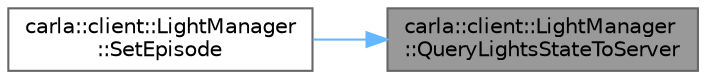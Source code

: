 digraph "carla::client::LightManager::QueryLightsStateToServer"
{
 // INTERACTIVE_SVG=YES
 // LATEX_PDF_SIZE
  bgcolor="transparent";
  edge [fontname=Helvetica,fontsize=10,labelfontname=Helvetica,labelfontsize=10];
  node [fontname=Helvetica,fontsize=10,shape=box,height=0.2,width=0.4];
  rankdir="RL";
  Node1 [id="Node000001",label="carla::client::LightManager\l::QueryLightsStateToServer",height=0.2,width=0.4,color="gray40", fillcolor="grey60", style="filled", fontcolor="black",tooltip=" "];
  Node1 -> Node2 [id="edge1_Node000001_Node000002",dir="back",color="steelblue1",style="solid",tooltip=" "];
  Node2 [id="Node000002",label="carla::client::LightManager\l::SetEpisode",height=0.2,width=0.4,color="grey40", fillcolor="white", style="filled",URL="$d8/d26/classcarla_1_1client_1_1LightManager.html#ae7c83d2c226be55bbe05d35362eb4c20",tooltip=" "];
}

